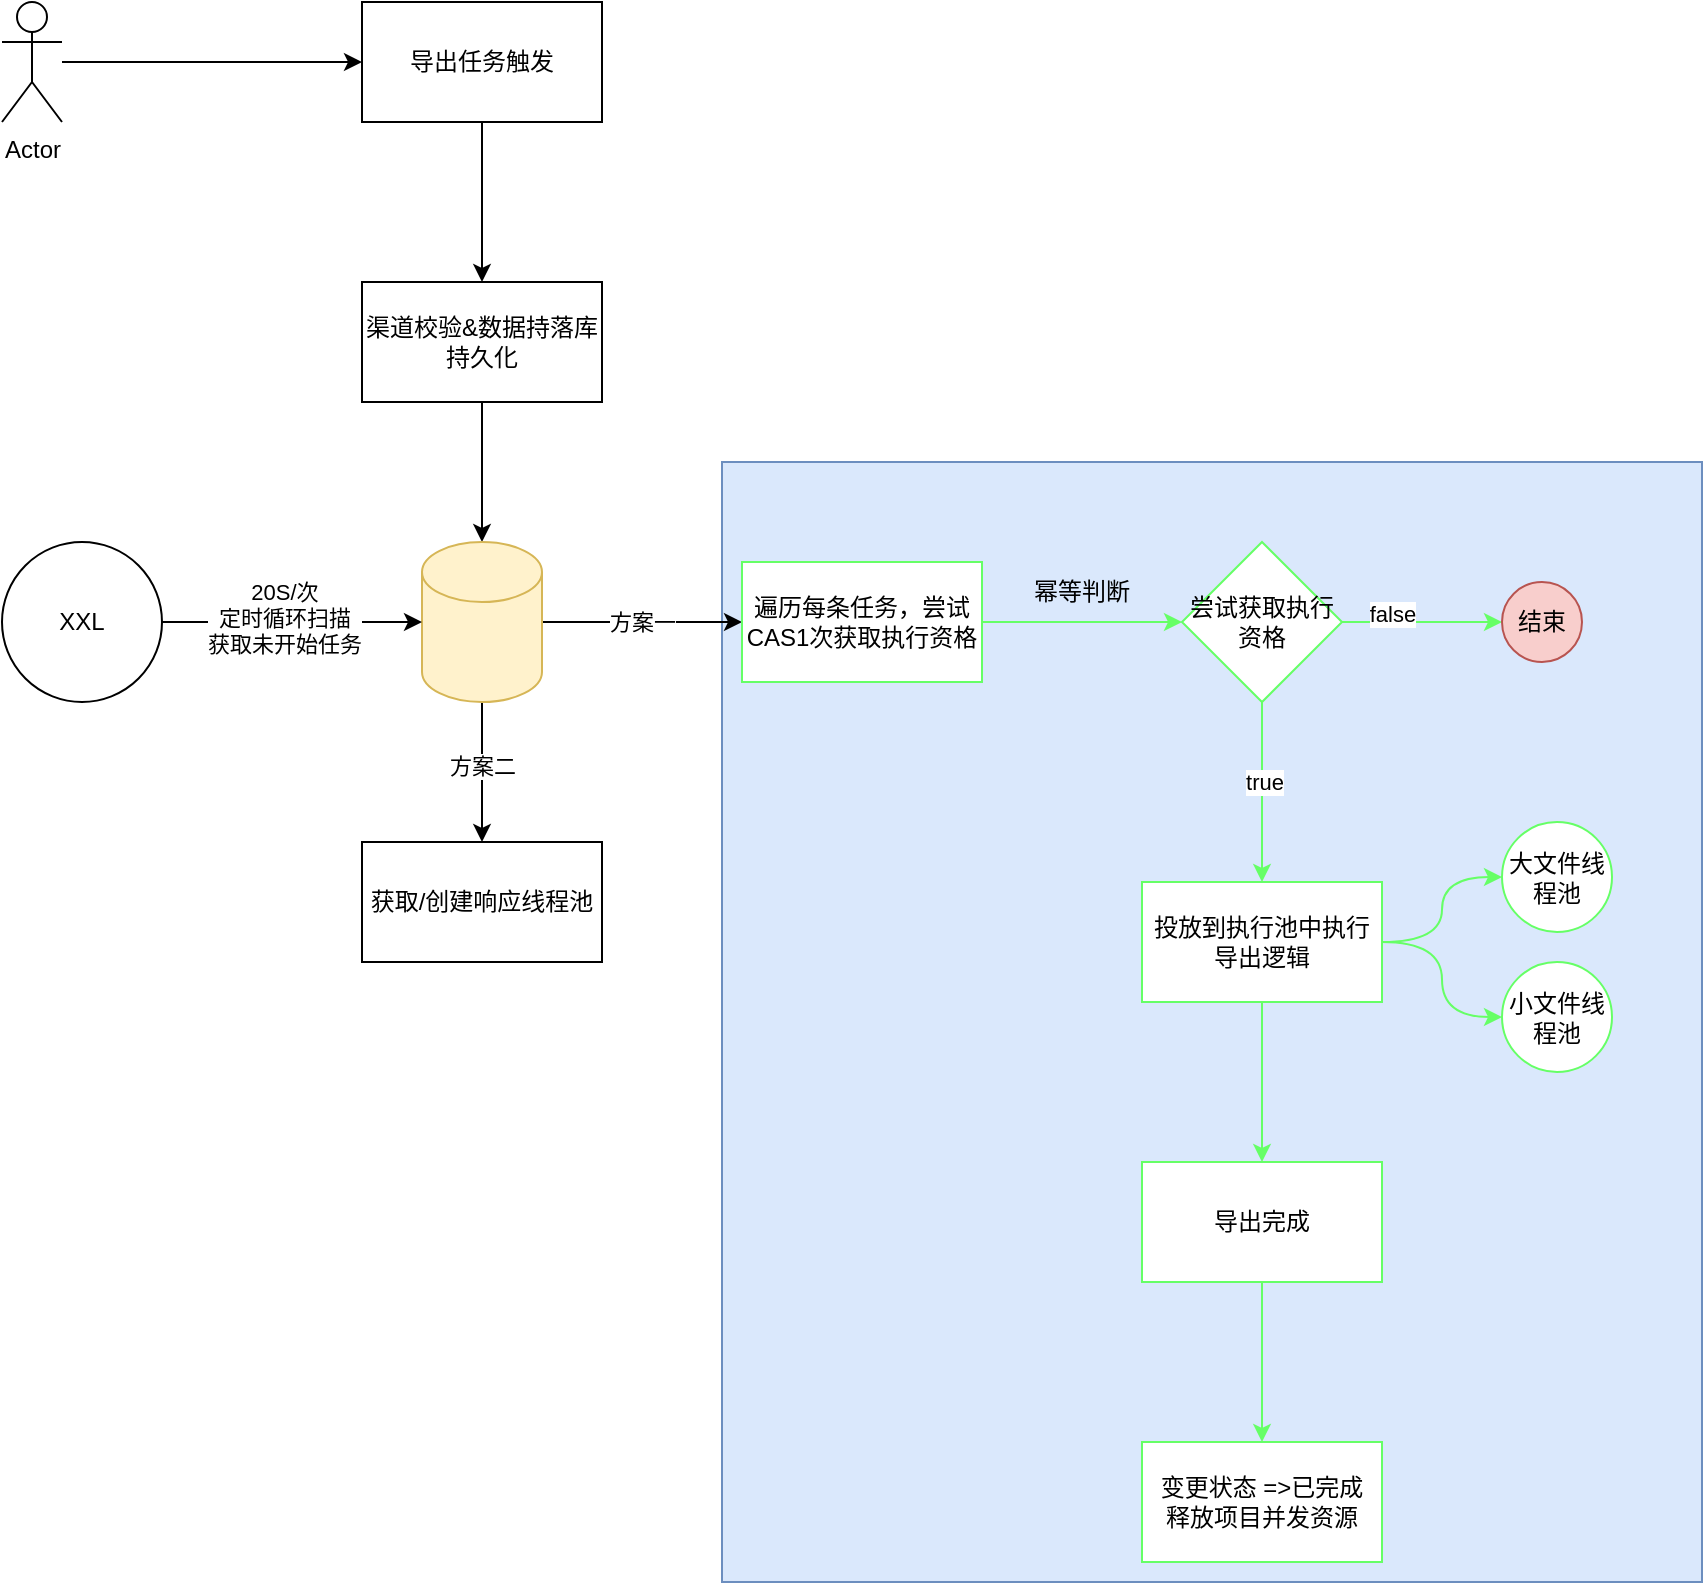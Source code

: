 <mxfile version="21.6.7" type="github">
  <diagram name="第 1 页" id="IjYKbMB7uIvc38bhEyZa">
    <mxGraphModel dx="1080" dy="840" grid="1" gridSize="10" guides="1" tooltips="1" connect="1" arrows="1" fold="1" page="1" pageScale="1" pageWidth="827" pageHeight="1169" math="0" shadow="0">
      <root>
        <mxCell id="0" />
        <mxCell id="1" parent="0" />
        <mxCell id="Gctw8NkjqV81JNCLcgzG-31" value="" style="rounded=0;whiteSpace=wrap;html=1;fillColor=#dae8fc;strokeColor=#6c8ebf;" vertex="1" parent="1">
          <mxGeometry x="420" y="350" width="490" height="560" as="geometry" />
        </mxCell>
        <mxCell id="Gctw8NkjqV81JNCLcgzG-5" value="" style="edgeStyle=orthogonalEdgeStyle;rounded=0;orthogonalLoop=1;jettySize=auto;html=1;" edge="1" parent="1" source="Gctw8NkjqV81JNCLcgzG-1" target="Gctw8NkjqV81JNCLcgzG-4">
          <mxGeometry relative="1" as="geometry" />
        </mxCell>
        <mxCell id="Gctw8NkjqV81JNCLcgzG-1" value="导出任务触发" style="rounded=0;whiteSpace=wrap;html=1;" vertex="1" parent="1">
          <mxGeometry x="240" y="120" width="120" height="60" as="geometry" />
        </mxCell>
        <mxCell id="Gctw8NkjqV81JNCLcgzG-3" style="edgeStyle=orthogonalEdgeStyle;rounded=0;orthogonalLoop=1;jettySize=auto;html=1;entryX=0;entryY=0.5;entryDx=0;entryDy=0;" edge="1" parent="1" source="Gctw8NkjqV81JNCLcgzG-2" target="Gctw8NkjqV81JNCLcgzG-1">
          <mxGeometry relative="1" as="geometry" />
        </mxCell>
        <mxCell id="Gctw8NkjqV81JNCLcgzG-2" value="Actor" style="shape=umlActor;verticalLabelPosition=bottom;verticalAlign=top;html=1;outlineConnect=0;" vertex="1" parent="1">
          <mxGeometry x="60" y="120" width="30" height="60" as="geometry" />
        </mxCell>
        <mxCell id="Gctw8NkjqV81JNCLcgzG-7" style="edgeStyle=orthogonalEdgeStyle;rounded=0;orthogonalLoop=1;jettySize=auto;html=1;exitX=0.5;exitY=1;exitDx=0;exitDy=0;entryX=0.5;entryY=0;entryDx=0;entryDy=0;entryPerimeter=0;" edge="1" parent="1" source="Gctw8NkjqV81JNCLcgzG-4" target="Gctw8NkjqV81JNCLcgzG-6">
          <mxGeometry relative="1" as="geometry" />
        </mxCell>
        <mxCell id="Gctw8NkjqV81JNCLcgzG-4" value="渠道校验&amp;amp;数据持落库持久化" style="whiteSpace=wrap;html=1;rounded=0;" vertex="1" parent="1">
          <mxGeometry x="240" y="260" width="120" height="60" as="geometry" />
        </mxCell>
        <mxCell id="Gctw8NkjqV81JNCLcgzG-12" value="" style="edgeStyle=orthogonalEdgeStyle;rounded=0;orthogonalLoop=1;jettySize=auto;html=1;" edge="1" parent="1" source="Gctw8NkjqV81JNCLcgzG-6" target="Gctw8NkjqV81JNCLcgzG-11">
          <mxGeometry relative="1" as="geometry" />
        </mxCell>
        <mxCell id="Gctw8NkjqV81JNCLcgzG-34" value="方案一" style="edgeLabel;html=1;align=center;verticalAlign=middle;resizable=0;points=[];" vertex="1" connectable="0" parent="Gctw8NkjqV81JNCLcgzG-12">
          <mxGeometry x="-0.304" y="1" relative="1" as="geometry">
            <mxPoint x="15" y="1" as="offset" />
          </mxGeometry>
        </mxCell>
        <mxCell id="Gctw8NkjqV81JNCLcgzG-33" style="edgeStyle=orthogonalEdgeStyle;rounded=0;orthogonalLoop=1;jettySize=auto;html=1;entryX=0.5;entryY=0;entryDx=0;entryDy=0;" edge="1" parent="1" source="Gctw8NkjqV81JNCLcgzG-6" target="Gctw8NkjqV81JNCLcgzG-36">
          <mxGeometry relative="1" as="geometry">
            <mxPoint x="300" y="530" as="targetPoint" />
          </mxGeometry>
        </mxCell>
        <mxCell id="Gctw8NkjqV81JNCLcgzG-35" value="方案二" style="edgeLabel;html=1;align=center;verticalAlign=middle;resizable=0;points=[];" vertex="1" connectable="0" parent="Gctw8NkjqV81JNCLcgzG-33">
          <mxGeometry x="-0.091" relative="1" as="geometry">
            <mxPoint as="offset" />
          </mxGeometry>
        </mxCell>
        <mxCell id="Gctw8NkjqV81JNCLcgzG-6" value="" style="shape=cylinder3;whiteSpace=wrap;html=1;boundedLbl=1;backgroundOutline=1;size=15;fillColor=#fff2cc;strokeColor=#d6b656;" vertex="1" parent="1">
          <mxGeometry x="270" y="390" width="60" height="80" as="geometry" />
        </mxCell>
        <mxCell id="Gctw8NkjqV81JNCLcgzG-9" style="edgeStyle=orthogonalEdgeStyle;rounded=0;orthogonalLoop=1;jettySize=auto;html=1;exitX=1;exitY=0.5;exitDx=0;exitDy=0;entryX=0;entryY=0.5;entryDx=0;entryDy=0;entryPerimeter=0;" edge="1" parent="1" source="Gctw8NkjqV81JNCLcgzG-8" target="Gctw8NkjqV81JNCLcgzG-6">
          <mxGeometry relative="1" as="geometry" />
        </mxCell>
        <mxCell id="Gctw8NkjqV81JNCLcgzG-10" value="20S/次&lt;br&gt;定时循环扫描&lt;br&gt;获取未开始任务" style="edgeLabel;html=1;align=center;verticalAlign=middle;resizable=0;points=[];" vertex="1" connectable="0" parent="Gctw8NkjqV81JNCLcgzG-9">
          <mxGeometry x="-0.064" y="2" relative="1" as="geometry">
            <mxPoint as="offset" />
          </mxGeometry>
        </mxCell>
        <mxCell id="Gctw8NkjqV81JNCLcgzG-8" value="XXL" style="ellipse;whiteSpace=wrap;html=1;aspect=fixed;" vertex="1" parent="1">
          <mxGeometry x="60" y="390" width="80" height="80" as="geometry" />
        </mxCell>
        <mxCell id="Gctw8NkjqV81JNCLcgzG-14" value="" style="edgeStyle=orthogonalEdgeStyle;rounded=0;orthogonalLoop=1;jettySize=auto;html=1;strokeColor=#66FF66;" edge="1" parent="1" source="Gctw8NkjqV81JNCLcgzG-11" target="Gctw8NkjqV81JNCLcgzG-13">
          <mxGeometry relative="1" as="geometry" />
        </mxCell>
        <mxCell id="Gctw8NkjqV81JNCLcgzG-11" value="遍历每条任务，尝试&lt;br&gt;CAS1次获取执行资格" style="whiteSpace=wrap;html=1;strokeColor=#66FF66;" vertex="1" parent="1">
          <mxGeometry x="430" y="400" width="120" height="60" as="geometry" />
        </mxCell>
        <mxCell id="Gctw8NkjqV81JNCLcgzG-16" value="" style="edgeStyle=orthogonalEdgeStyle;rounded=0;orthogonalLoop=1;jettySize=auto;html=1;strokeColor=#66FF66;" edge="1" parent="1" source="Gctw8NkjqV81JNCLcgzG-13" target="Gctw8NkjqV81JNCLcgzG-15">
          <mxGeometry relative="1" as="geometry" />
        </mxCell>
        <mxCell id="Gctw8NkjqV81JNCLcgzG-17" value="true" style="edgeLabel;html=1;align=center;verticalAlign=middle;resizable=0;points=[];strokeColor=#66FF66;" vertex="1" connectable="0" parent="Gctw8NkjqV81JNCLcgzG-16">
          <mxGeometry x="-0.111" y="1" relative="1" as="geometry">
            <mxPoint as="offset" />
          </mxGeometry>
        </mxCell>
        <mxCell id="Gctw8NkjqV81JNCLcgzG-21" value="" style="edgeStyle=orthogonalEdgeStyle;rounded=0;orthogonalLoop=1;jettySize=auto;html=1;strokeColor=#66FF66;" edge="1" parent="1" source="Gctw8NkjqV81JNCLcgzG-13" target="Gctw8NkjqV81JNCLcgzG-20">
          <mxGeometry relative="1" as="geometry" />
        </mxCell>
        <mxCell id="Gctw8NkjqV81JNCLcgzG-22" value="false" style="edgeLabel;html=1;align=center;verticalAlign=middle;resizable=0;points=[];strokeColor=#66FF66;" vertex="1" connectable="0" parent="Gctw8NkjqV81JNCLcgzG-21">
          <mxGeometry x="-0.375" y="4" relative="1" as="geometry">
            <mxPoint as="offset" />
          </mxGeometry>
        </mxCell>
        <mxCell id="Gctw8NkjqV81JNCLcgzG-13" value="尝试获取执行资格" style="rhombus;whiteSpace=wrap;html=1;strokeColor=#66FF66;" vertex="1" parent="1">
          <mxGeometry x="650" y="390" width="80" height="80" as="geometry" />
        </mxCell>
        <mxCell id="Gctw8NkjqV81JNCLcgzG-25" style="edgeStyle=orthogonalEdgeStyle;rounded=0;orthogonalLoop=1;jettySize=auto;html=1;exitX=1;exitY=0.5;exitDx=0;exitDy=0;entryX=0;entryY=0.5;entryDx=0;entryDy=0;curved=1;strokeColor=#66FF66;" edge="1" parent="1" source="Gctw8NkjqV81JNCLcgzG-15" target="Gctw8NkjqV81JNCLcgzG-23">
          <mxGeometry relative="1" as="geometry" />
        </mxCell>
        <mxCell id="Gctw8NkjqV81JNCLcgzG-26" style="edgeStyle=orthogonalEdgeStyle;rounded=0;orthogonalLoop=1;jettySize=auto;html=1;exitX=1;exitY=0.5;exitDx=0;exitDy=0;entryX=0;entryY=0.5;entryDx=0;entryDy=0;curved=1;strokeColor=#66FF66;" edge="1" parent="1" source="Gctw8NkjqV81JNCLcgzG-15" target="Gctw8NkjqV81JNCLcgzG-24">
          <mxGeometry relative="1" as="geometry" />
        </mxCell>
        <mxCell id="Gctw8NkjqV81JNCLcgzG-28" value="" style="edgeStyle=orthogonalEdgeStyle;rounded=0;orthogonalLoop=1;jettySize=auto;html=1;strokeColor=#66FF66;" edge="1" parent="1" source="Gctw8NkjqV81JNCLcgzG-15" target="Gctw8NkjqV81JNCLcgzG-27">
          <mxGeometry relative="1" as="geometry" />
        </mxCell>
        <mxCell id="Gctw8NkjqV81JNCLcgzG-15" value="投放到执行池中执行导出逻辑" style="whiteSpace=wrap;html=1;strokeColor=#66FF66;" vertex="1" parent="1">
          <mxGeometry x="630" y="560" width="120" height="60" as="geometry" />
        </mxCell>
        <mxCell id="Gctw8NkjqV81JNCLcgzG-20" value="结束" style="ellipse;whiteSpace=wrap;html=1;strokeColor=#b85450;fillColor=#f8cecc;" vertex="1" parent="1">
          <mxGeometry x="810" y="410" width="40" height="40" as="geometry" />
        </mxCell>
        <mxCell id="Gctw8NkjqV81JNCLcgzG-23" value="大文件线程池" style="ellipse;whiteSpace=wrap;html=1;aspect=fixed;strokeColor=#66FF66;" vertex="1" parent="1">
          <mxGeometry x="810" y="530" width="55" height="55" as="geometry" />
        </mxCell>
        <mxCell id="Gctw8NkjqV81JNCLcgzG-24" value="小文件线程池" style="ellipse;whiteSpace=wrap;html=1;aspect=fixed;strokeColor=#66FF66;" vertex="1" parent="1">
          <mxGeometry x="810" y="600" width="55" height="55" as="geometry" />
        </mxCell>
        <mxCell id="Gctw8NkjqV81JNCLcgzG-30" value="" style="edgeStyle=orthogonalEdgeStyle;rounded=0;orthogonalLoop=1;jettySize=auto;html=1;strokeColor=#66FF66;" edge="1" parent="1" source="Gctw8NkjqV81JNCLcgzG-27" target="Gctw8NkjqV81JNCLcgzG-29">
          <mxGeometry relative="1" as="geometry" />
        </mxCell>
        <mxCell id="Gctw8NkjqV81JNCLcgzG-27" value="导出完成" style="whiteSpace=wrap;html=1;strokeColor=#66FF66;" vertex="1" parent="1">
          <mxGeometry x="630" y="700" width="120" height="60" as="geometry" />
        </mxCell>
        <mxCell id="Gctw8NkjqV81JNCLcgzG-29" value="变更状态 =&amp;gt;已完成&lt;br&gt;释放项目并发资源" style="whiteSpace=wrap;html=1;strokeColor=#66FF66;" vertex="1" parent="1">
          <mxGeometry x="630" y="840" width="120" height="60" as="geometry" />
        </mxCell>
        <mxCell id="Gctw8NkjqV81JNCLcgzG-36" value="获取/创建响应线程池" style="rounded=0;whiteSpace=wrap;html=1;" vertex="1" parent="1">
          <mxGeometry x="240" y="540" width="120" height="60" as="geometry" />
        </mxCell>
        <mxCell id="Gctw8NkjqV81JNCLcgzG-37" value="幂等判断" style="text;html=1;strokeColor=none;fillColor=none;align=center;verticalAlign=middle;whiteSpace=wrap;rounded=0;" vertex="1" parent="1">
          <mxGeometry x="570" y="400" width="60" height="30" as="geometry" />
        </mxCell>
      </root>
    </mxGraphModel>
  </diagram>
</mxfile>
